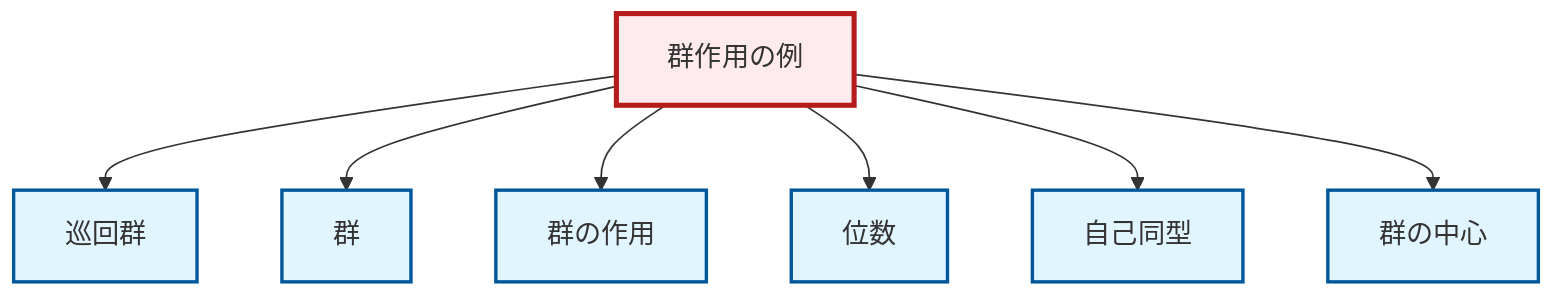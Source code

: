 graph TD
    classDef definition fill:#e1f5fe,stroke:#01579b,stroke-width:2px
    classDef theorem fill:#f3e5f5,stroke:#4a148c,stroke-width:2px
    classDef axiom fill:#fff3e0,stroke:#e65100,stroke-width:2px
    classDef example fill:#e8f5e9,stroke:#1b5e20,stroke-width:2px
    classDef current fill:#ffebee,stroke:#b71c1c,stroke-width:3px
    def-order["位数"]:::definition
    def-center-of-group["群の中心"]:::definition
    def-group["群"]:::definition
    def-group-action["群の作用"]:::definition
    def-cyclic-group["巡回群"]:::definition
    ex-group-action-examples["群作用の例"]:::example
    def-automorphism["自己同型"]:::definition
    ex-group-action-examples --> def-cyclic-group
    ex-group-action-examples --> def-group
    ex-group-action-examples --> def-group-action
    ex-group-action-examples --> def-order
    ex-group-action-examples --> def-automorphism
    ex-group-action-examples --> def-center-of-group
    class ex-group-action-examples current